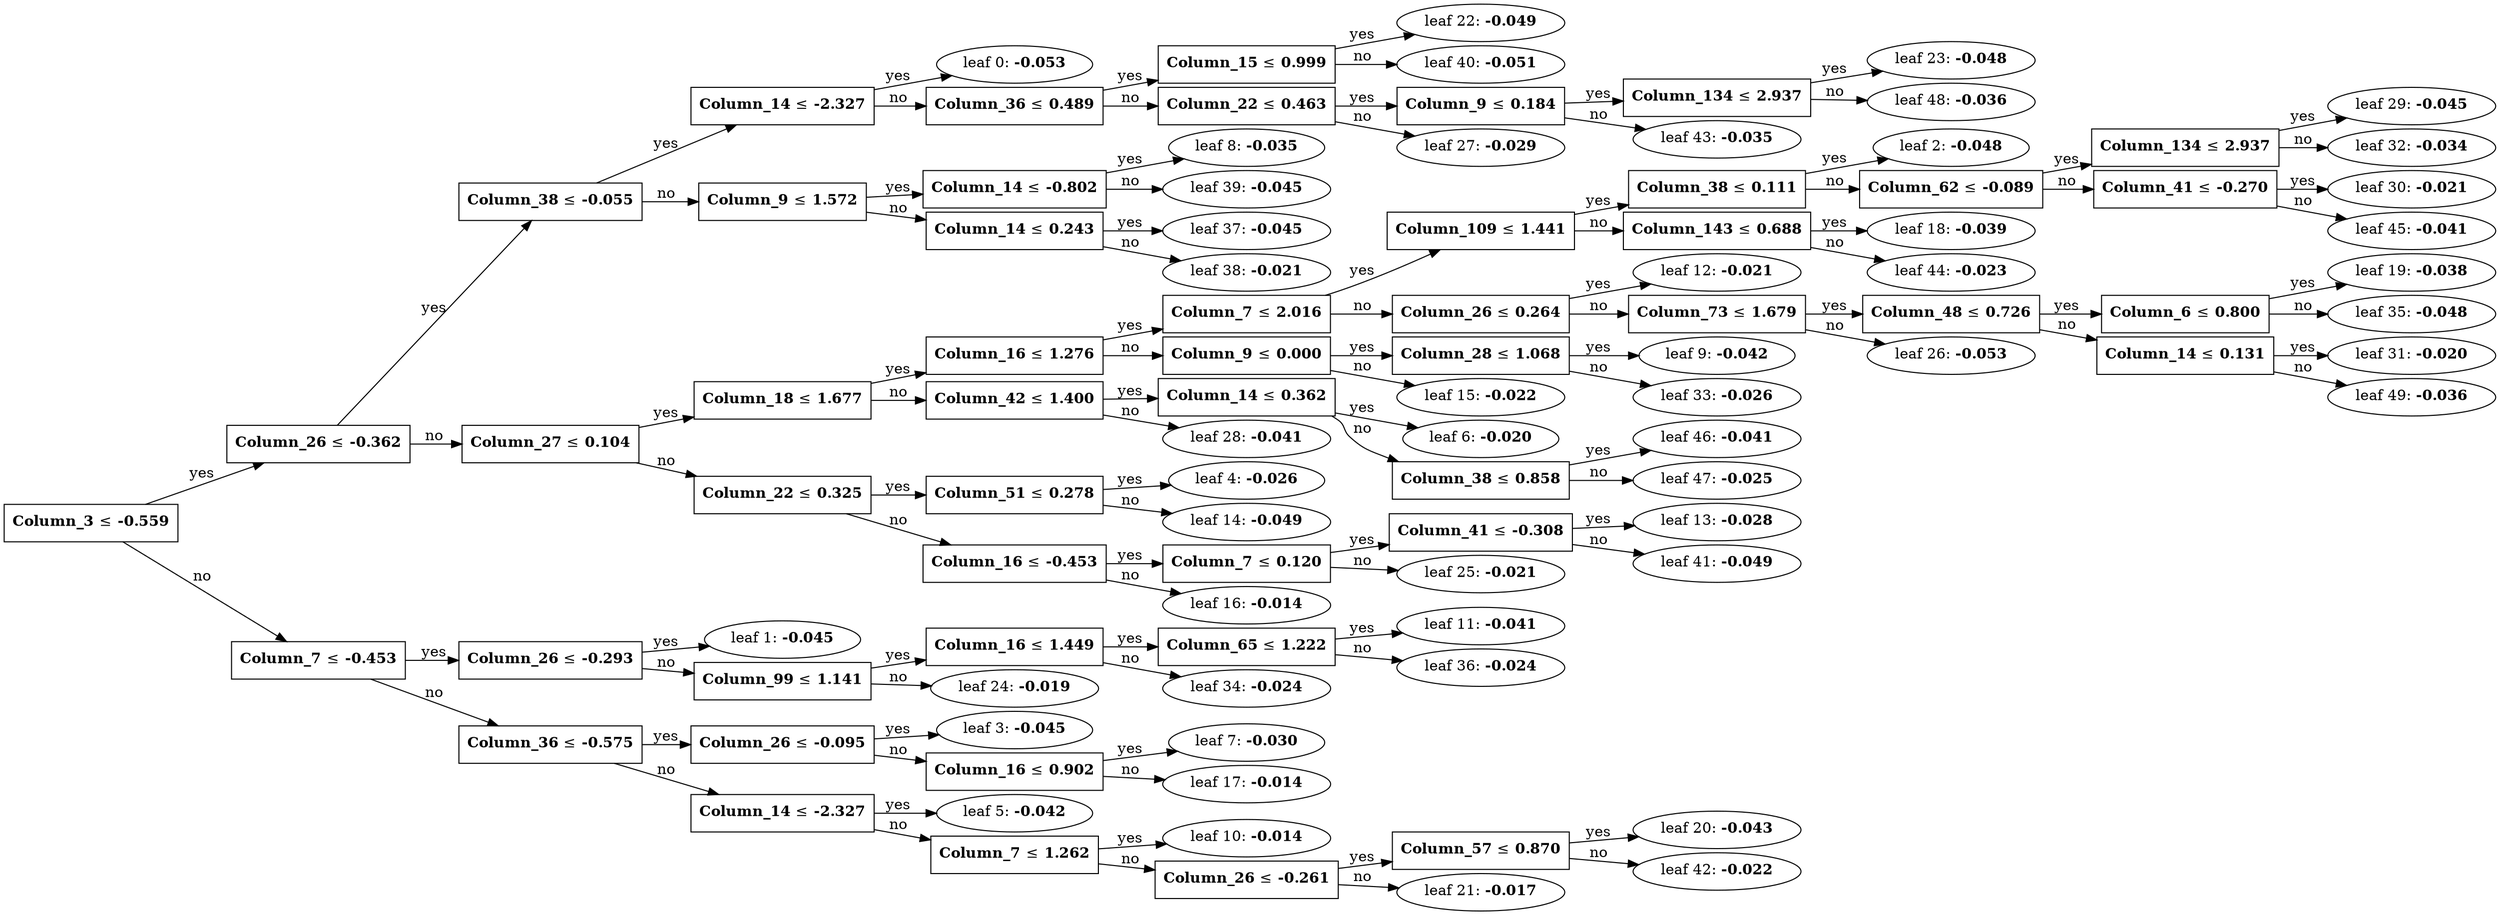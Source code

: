 digraph {
	graph [nodesep=0.05 rankdir=LR ranksep=0.3]
	split0 [label=<<B>Column_3</B> &#8804; <B>-0.559</B>> fillcolor=white shape=rectangle style=""]
	split1 [label=<<B>Column_26</B> &#8804; <B>-0.362</B>> fillcolor=white shape=rectangle style=""]
	split7 [label=<<B>Column_38</B> &#8804; <B>-0.055</B>> fillcolor=white shape=rectangle style=""]
	split21 [label=<<B>Column_14</B> &#8804; <B>-2.327</B>> fillcolor=white shape=rectangle style=""]
	leaf0 [label=<leaf 0: <B>-0.053</B>>]
	split21 -> leaf0 [label=yes]
	split22 [label=<<B>Column_36</B> &#8804; <B>0.489</B>> fillcolor=white shape=rectangle style=""]
	split39 [label=<<B>Column_15</B> &#8804; <B>0.999</B>> fillcolor=white shape=rectangle style=""]
	leaf22 [label=<leaf 22: <B>-0.049</B>>]
	split39 -> leaf22 [label=yes]
	leaf40 [label=<leaf 40: <B>-0.051</B>>]
	split39 -> leaf40 [label=no]
	split22 -> split39 [label=yes]
	split26 [label=<<B>Column_22</B> &#8804; <B>0.463</B>> fillcolor=white shape=rectangle style=""]
	split42 [label=<<B>Column_9</B> &#8804; <B>0.184</B>> fillcolor=white shape=rectangle style=""]
	split47 [label=<<B>Column_134</B> &#8804; <B>2.937</B>> fillcolor=white shape=rectangle style=""]
	leaf23 [label=<leaf 23: <B>-0.048</B>>]
	split47 -> leaf23 [label=yes]
	leaf48 [label=<leaf 48: <B>-0.036</B>>]
	split47 -> leaf48 [label=no]
	split42 -> split47 [label=yes]
	leaf43 [label=<leaf 43: <B>-0.035</B>>]
	split42 -> leaf43 [label=no]
	split26 -> split42 [label=yes]
	leaf27 [label=<leaf 27: <B>-0.029</B>>]
	split26 -> leaf27 [label=no]
	split22 -> split26 [label=no]
	split21 -> split22 [label=no]
	split7 -> split21 [label=yes]
	split36 [label=<<B>Column_9</B> &#8804; <B>1.572</B>> fillcolor=white shape=rectangle style=""]
	split38 [label=<<B>Column_14</B> &#8804; <B>-0.802</B>> fillcolor=white shape=rectangle style=""]
	leaf8 [label=<leaf 8: <B>-0.035</B>>]
	split38 -> leaf8 [label=yes]
	leaf39 [label=<leaf 39: <B>-0.045</B>>]
	split38 -> leaf39 [label=no]
	split36 -> split38 [label=yes]
	split37 [label=<<B>Column_14</B> &#8804; <B>0.243</B>> fillcolor=white shape=rectangle style=""]
	leaf37 [label=<leaf 37: <B>-0.045</B>>]
	split37 -> leaf37 [label=yes]
	leaf38 [label=<leaf 38: <B>-0.021</B>>]
	split37 -> leaf38 [label=no]
	split36 -> split37 [label=no]
	split7 -> split36 [label=no]
	split1 -> split7 [label=yes]
	split3 [label=<<B>Column_27</B> &#8804; <B>0.104</B>> fillcolor=white shape=rectangle style=""]
	split5 [label=<<B>Column_18</B> &#8804; <B>1.677</B>> fillcolor=white shape=rectangle style=""]
	split8 [label=<<B>Column_16</B> &#8804; <B>1.276</B>> fillcolor=white shape=rectangle style=""]
	split11 [label=<<B>Column_7</B> &#8804; <B>2.016</B>> fillcolor=white shape=rectangle style=""]
	split17 [label=<<B>Column_109</B> &#8804; <B>1.441</B>> fillcolor=white shape=rectangle style=""]
	split28 [label=<<B>Column_38</B> &#8804; <B>0.111</B>> fillcolor=white shape=rectangle style=""]
	leaf2 [label=<leaf 2: <B>-0.048</B>>]
	split28 -> leaf2 [label=yes]
	split29 [label=<<B>Column_62</B> &#8804; <B>-0.089</B>> fillcolor=white shape=rectangle style=""]
	split31 [label=<<B>Column_134</B> &#8804; <B>2.937</B>> fillcolor=white shape=rectangle style=""]
	leaf29 [label=<leaf 29: <B>-0.045</B>>]
	split31 -> leaf29 [label=yes]
	leaf32 [label=<leaf 32: <B>-0.034</B>>]
	split31 -> leaf32 [label=no]
	split29 -> split31 [label=yes]
	split44 [label=<<B>Column_41</B> &#8804; <B>-0.270</B>> fillcolor=white shape=rectangle style=""]
	leaf30 [label=<leaf 30: <B>-0.021</B>>]
	split44 -> leaf30 [label=yes]
	leaf45 [label=<leaf 45: <B>-0.041</B>>]
	split44 -> leaf45 [label=no]
	split29 -> split44 [label=no]
	split28 -> split29 [label=no]
	split17 -> split28 [label=yes]
	split43 [label=<<B>Column_143</B> &#8804; <B>0.688</B>> fillcolor=white shape=rectangle style=""]
	leaf18 [label=<leaf 18: <B>-0.039</B>>]
	split43 -> leaf18 [label=yes]
	leaf44 [label=<leaf 44: <B>-0.023</B>>]
	split43 -> leaf44 [label=no]
	split17 -> split43 [label=no]
	split11 -> split17 [label=yes]
	split18 [label=<<B>Column_26</B> &#8804; <B>0.264</B>> fillcolor=white shape=rectangle style=""]
	leaf12 [label=<leaf 12: <B>-0.021</B>>]
	split18 -> leaf12 [label=yes]
	split25 [label=<<B>Column_73</B> &#8804; <B>1.679</B>> fillcolor=white shape=rectangle style=""]
	split30 [label=<<B>Column_48</B> &#8804; <B>0.726</B>> fillcolor=white shape=rectangle style=""]
	split34 [label=<<B>Column_6</B> &#8804; <B>0.800</B>> fillcolor=white shape=rectangle style=""]
	leaf19 [label=<leaf 19: <B>-0.038</B>>]
	split34 -> leaf19 [label=yes]
	leaf35 [label=<leaf 35: <B>-0.048</B>>]
	split34 -> leaf35 [label=no]
	split30 -> split34 [label=yes]
	split48 [label=<<B>Column_14</B> &#8804; <B>0.131</B>> fillcolor=white shape=rectangle style=""]
	leaf31 [label=<leaf 31: <B>-0.020</B>>]
	split48 -> leaf31 [label=yes]
	leaf49 [label=<leaf 49: <B>-0.036</B>>]
	split48 -> leaf49 [label=no]
	split30 -> split48 [label=no]
	split25 -> split30 [label=yes]
	leaf26 [label=<leaf 26: <B>-0.053</B>>]
	split25 -> leaf26 [label=no]
	split18 -> split25 [label=no]
	split11 -> split18 [label=no]
	split8 -> split11 [label=yes]
	split14 [label=<<B>Column_9</B> &#8804; <B>0.000</B>> fillcolor=white shape=rectangle style=""]
	split32 [label=<<B>Column_28</B> &#8804; <B>1.068</B>> fillcolor=white shape=rectangle style=""]
	leaf9 [label=<leaf 9: <B>-0.042</B>>]
	split32 -> leaf9 [label=yes]
	leaf33 [label=<leaf 33: <B>-0.026</B>>]
	split32 -> leaf33 [label=no]
	split14 -> split32 [label=yes]
	leaf15 [label=<leaf 15: <B>-0.022</B>>]
	split14 -> leaf15 [label=no]
	split8 -> split14 [label=no]
	split5 -> split8 [label=yes]
	split27 [label=<<B>Column_42</B> &#8804; <B>1.400</B>> fillcolor=white shape=rectangle style=""]
	split45 [label=<<B>Column_14</B> &#8804; <B>0.362</B>> fillcolor=white shape=rectangle style=""]
	leaf6 [label=<leaf 6: <B>-0.020</B>>]
	split45 -> leaf6 [label=yes]
	split46 [label=<<B>Column_38</B> &#8804; <B>0.858</B>> fillcolor=white shape=rectangle style=""]
	leaf46 [label=<leaf 46: <B>-0.041</B>>]
	split46 -> leaf46 [label=yes]
	leaf47 [label=<leaf 47: <B>-0.025</B>>]
	split46 -> leaf47 [label=no]
	split45 -> split46 [label=no]
	split27 -> split45 [label=yes]
	leaf28 [label=<leaf 28: <B>-0.041</B>>]
	split27 -> leaf28 [label=no]
	split5 -> split27 [label=no]
	split3 -> split5 [label=yes]
	split12 [label=<<B>Column_22</B> &#8804; <B>0.325</B>> fillcolor=white shape=rectangle style=""]
	split13 [label=<<B>Column_51</B> &#8804; <B>0.278</B>> fillcolor=white shape=rectangle style=""]
	leaf4 [label=<leaf 4: <B>-0.026</B>>]
	split13 -> leaf4 [label=yes]
	leaf14 [label=<leaf 14: <B>-0.049</B>>]
	split13 -> leaf14 [label=no]
	split12 -> split13 [label=yes]
	split15 [label=<<B>Column_16</B> &#8804; <B>-0.453</B>> fillcolor=white shape=rectangle style=""]
	split24 [label=<<B>Column_7</B> &#8804; <B>0.120</B>> fillcolor=white shape=rectangle style=""]
	split40 [label=<<B>Column_41</B> &#8804; <B>-0.308</B>> fillcolor=white shape=rectangle style=""]
	leaf13 [label=<leaf 13: <B>-0.028</B>>]
	split40 -> leaf13 [label=yes]
	leaf41 [label=<leaf 41: <B>-0.049</B>>]
	split40 -> leaf41 [label=no]
	split24 -> split40 [label=yes]
	leaf25 [label=<leaf 25: <B>-0.021</B>>]
	split24 -> leaf25 [label=no]
	split15 -> split24 [label=yes]
	leaf16 [label=<leaf 16: <B>-0.014</B>>]
	split15 -> leaf16 [label=no]
	split12 -> split15 [label=no]
	split3 -> split12 [label=no]
	split1 -> split3 [label=no]
	split0 -> split1 [label=yes]
	split2 [label=<<B>Column_7</B> &#8804; <B>-0.453</B>> fillcolor=white shape=rectangle style=""]
	split10 [label=<<B>Column_26</B> &#8804; <B>-0.293</B>> fillcolor=white shape=rectangle style=""]
	leaf1 [label=<leaf 1: <B>-0.045</B>>]
	split10 -> leaf1 [label=yes]
	split23 [label=<<B>Column_99</B> &#8804; <B>1.141</B>> fillcolor=white shape=rectangle style=""]
	split33 [label=<<B>Column_16</B> &#8804; <B>1.449</B>> fillcolor=white shape=rectangle style=""]
	split35 [label=<<B>Column_65</B> &#8804; <B>1.222</B>> fillcolor=white shape=rectangle style=""]
	leaf11 [label=<leaf 11: <B>-0.041</B>>]
	split35 -> leaf11 [label=yes]
	leaf36 [label=<leaf 36: <B>-0.024</B>>]
	split35 -> leaf36 [label=no]
	split33 -> split35 [label=yes]
	leaf34 [label=<leaf 34: <B>-0.024</B>>]
	split33 -> leaf34 [label=no]
	split23 -> split33 [label=yes]
	leaf24 [label=<leaf 24: <B>-0.019</B>>]
	split23 -> leaf24 [label=no]
	split10 -> split23 [label=no]
	split2 -> split10 [label=yes]
	split4 [label=<<B>Column_36</B> &#8804; <B>-0.575</B>> fillcolor=white shape=rectangle style=""]
	split6 [label=<<B>Column_26</B> &#8804; <B>-0.095</B>> fillcolor=white shape=rectangle style=""]
	leaf3 [label=<leaf 3: <B>-0.045</B>>]
	split6 -> leaf3 [label=yes]
	split16 [label=<<B>Column_16</B> &#8804; <B>0.902</B>> fillcolor=white shape=rectangle style=""]
	leaf7 [label=<leaf 7: <B>-0.030</B>>]
	split16 -> leaf7 [label=yes]
	leaf17 [label=<leaf 17: <B>-0.014</B>>]
	split16 -> leaf17 [label=no]
	split6 -> split16 [label=no]
	split4 -> split6 [label=yes]
	split9 [label=<<B>Column_14</B> &#8804; <B>-2.327</B>> fillcolor=white shape=rectangle style=""]
	leaf5 [label=<leaf 5: <B>-0.042</B>>]
	split9 -> leaf5 [label=yes]
	split19 [label=<<B>Column_7</B> &#8804; <B>1.262</B>> fillcolor=white shape=rectangle style=""]
	leaf10 [label=<leaf 10: <B>-0.014</B>>]
	split19 -> leaf10 [label=yes]
	split20 [label=<<B>Column_26</B> &#8804; <B>-0.261</B>> fillcolor=white shape=rectangle style=""]
	split41 [label=<<B>Column_57</B> &#8804; <B>0.870</B>> fillcolor=white shape=rectangle style=""]
	leaf20 [label=<leaf 20: <B>-0.043</B>>]
	split41 -> leaf20 [label=yes]
	leaf42 [label=<leaf 42: <B>-0.022</B>>]
	split41 -> leaf42 [label=no]
	split20 -> split41 [label=yes]
	leaf21 [label=<leaf 21: <B>-0.017</B>>]
	split20 -> leaf21 [label=no]
	split19 -> split20 [label=no]
	split9 -> split19 [label=no]
	split4 -> split9 [label=no]
	split2 -> split4 [label=no]
	split0 -> split2 [label=no]
}
